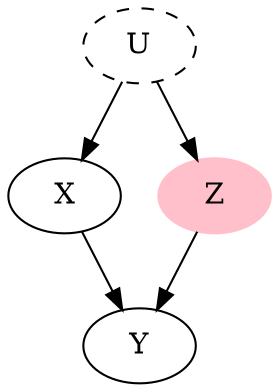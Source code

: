 digraph G3 {
    X->Y;
    Z->Y;
    U->X, Z;
    Z[color=pink,style=filled];
    U[style=dashed];
}